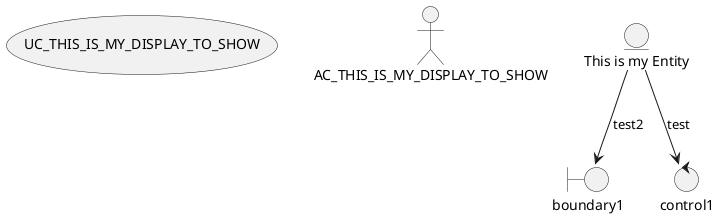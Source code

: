 {
  "sha1": "nff9r26zjltb2r98i9l70ov7vxvkbep",
  "insertion": {
    "when": "2024-06-04T17:28:38.532Z",
    "user": "plantuml@gmail.com"
  }
}
@startuml
usecase UC_THIS_IS_MY_DISPLAY_TO_SHOW as UC
actor AC_THIS_IS_MY_DISPLAY_TO_SHOW as CO
boundary boundary1
control control1
entity "This is my Entity" as entity1

entity1 --> control1 : test
entity1 --> boundary1 : test2
@enduml
